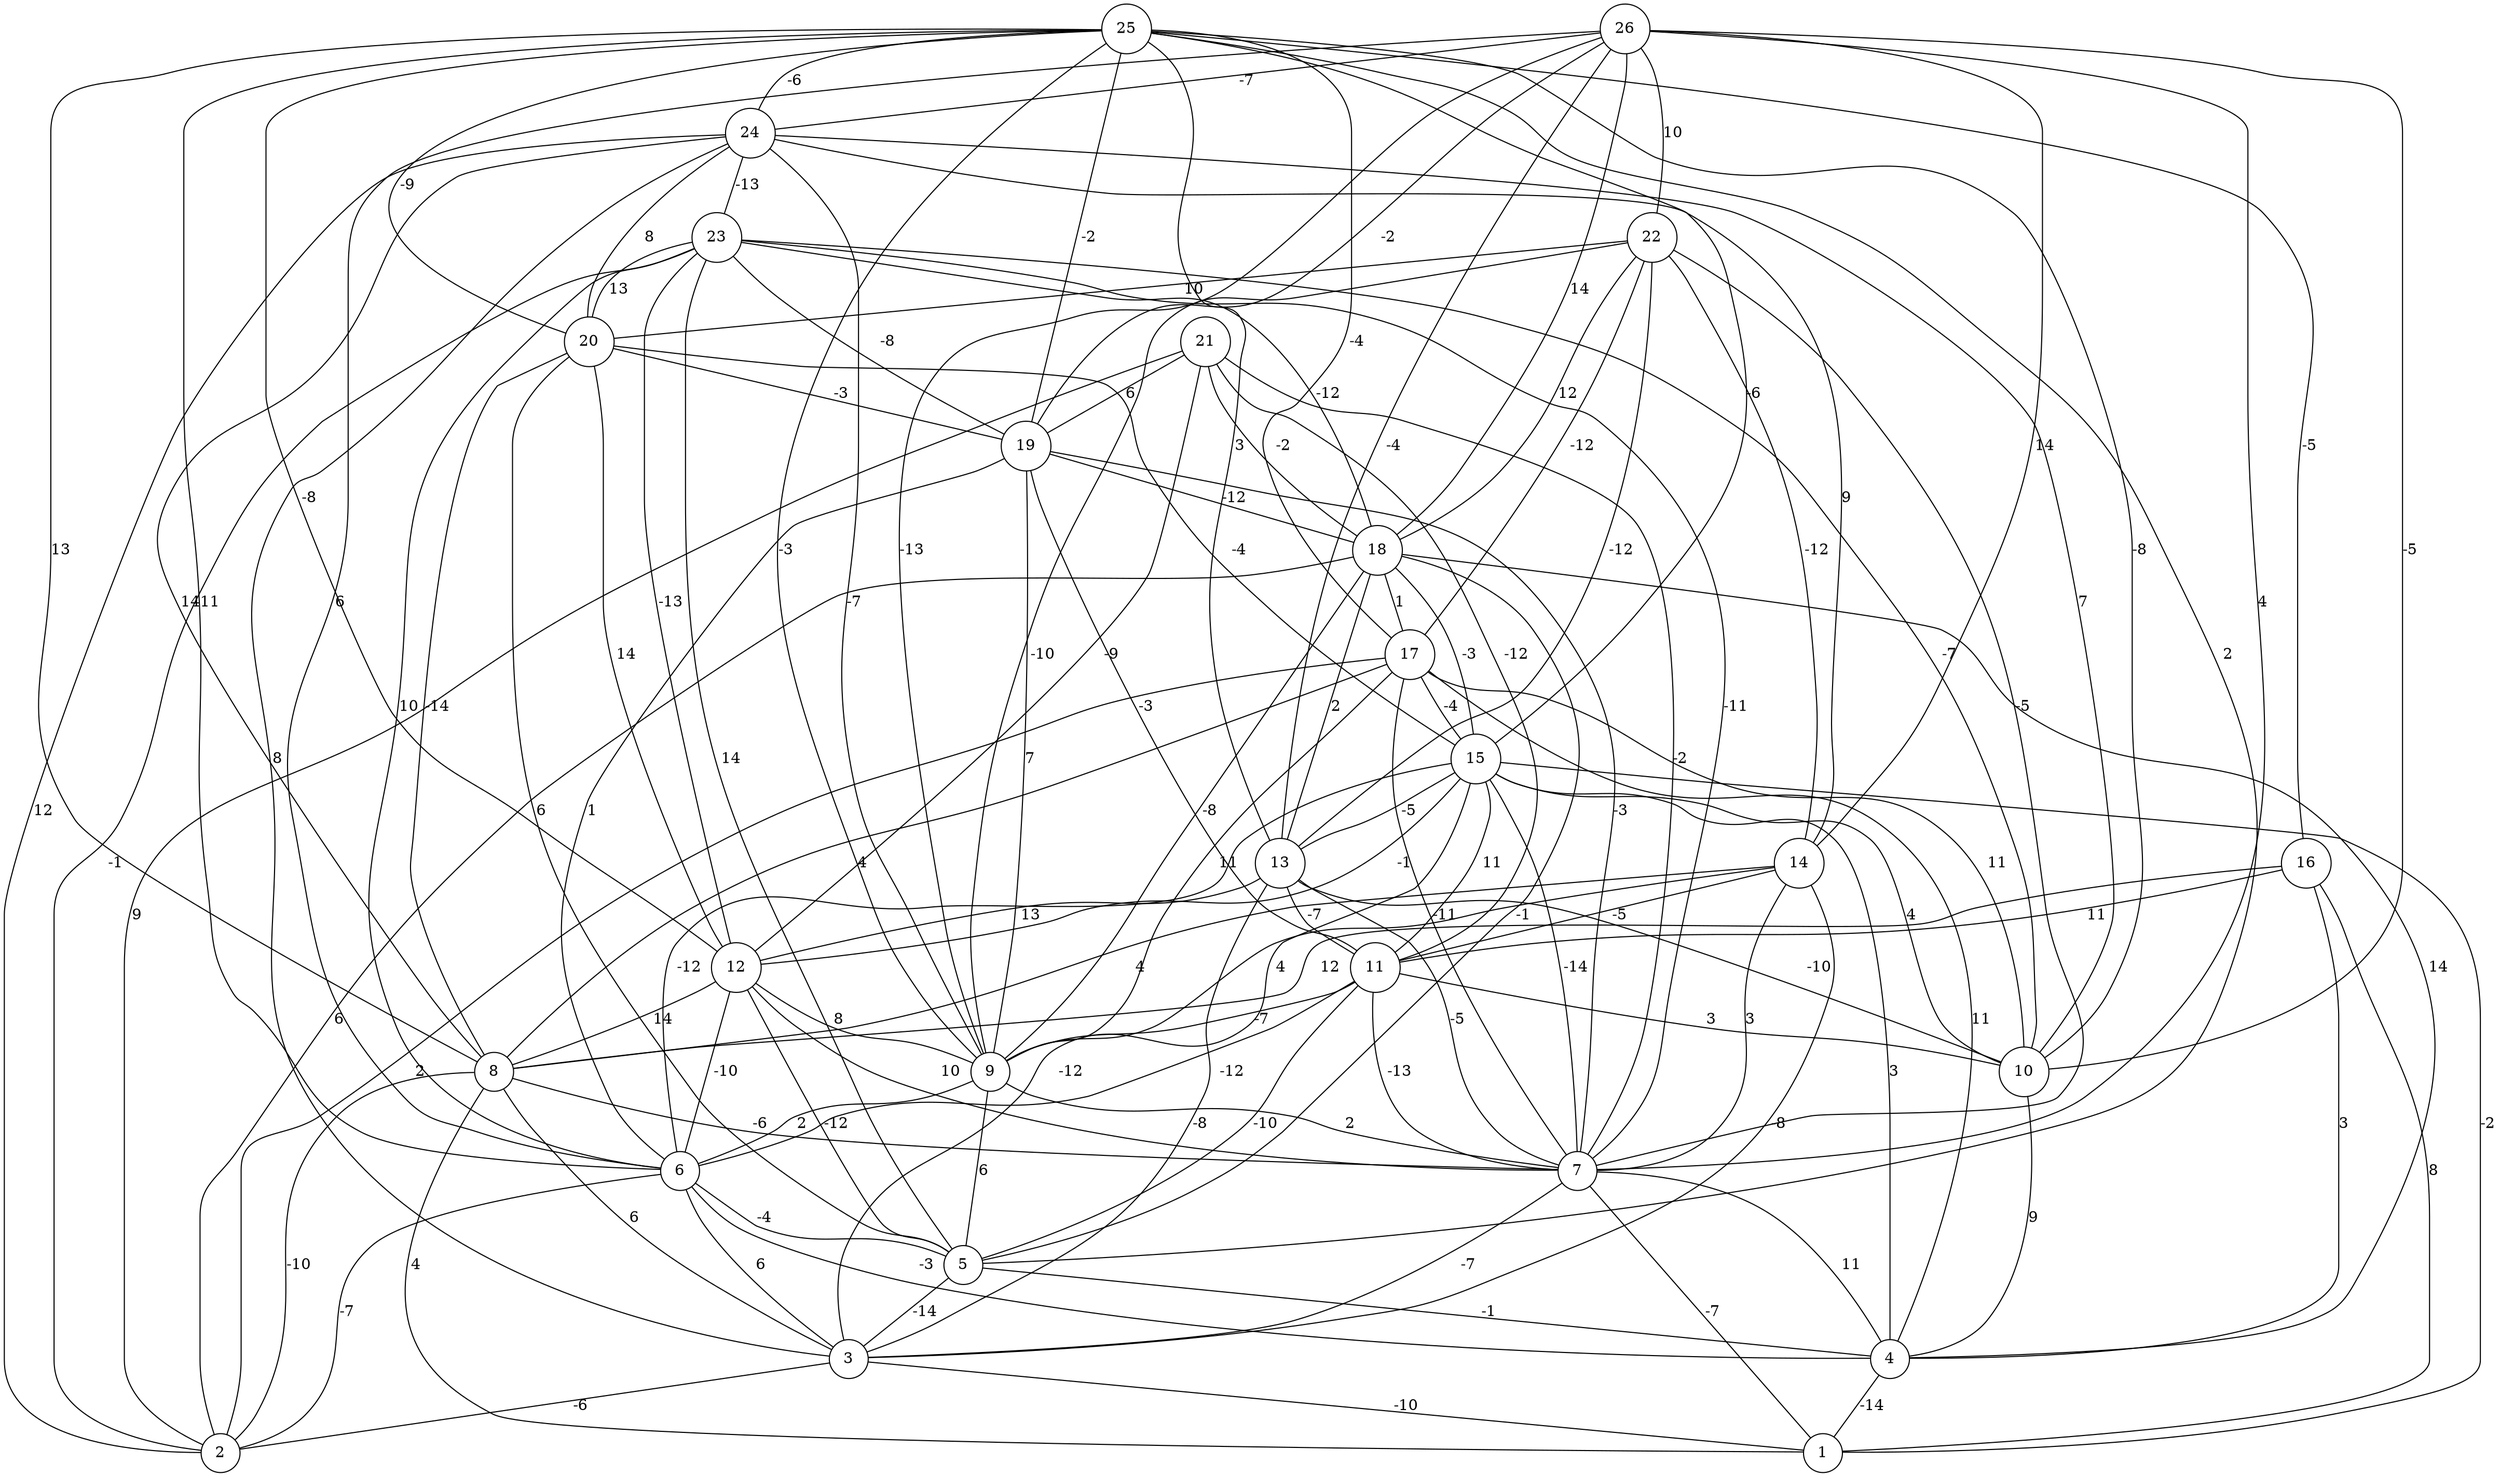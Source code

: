 graph { 
	 fontname="Helvetica,Arial,sans-serif" 
	 node [shape = circle]; 
	 26 -- 6 [label = "6"];
	 26 -- 7 [label = "4"];
	 26 -- 9 [label = "-13"];
	 26 -- 10 [label = "-5"];
	 26 -- 13 [label = "-4"];
	 26 -- 14 [label = "14"];
	 26 -- 18 [label = "14"];
	 26 -- 19 [label = "-2"];
	 26 -- 22 [label = "10"];
	 26 -- 24 [label = "-7"];
	 25 -- 5 [label = "2"];
	 25 -- 6 [label = "11"];
	 25 -- 8 [label = "13"];
	 25 -- 9 [label = "-3"];
	 25 -- 10 [label = "-8"];
	 25 -- 12 [label = "-8"];
	 25 -- 13 [label = "3"];
	 25 -- 15 [label = "-6"];
	 25 -- 16 [label = "-5"];
	 25 -- 17 [label = "-4"];
	 25 -- 19 [label = "-2"];
	 25 -- 20 [label = "-9"];
	 25 -- 24 [label = "-6"];
	 24 -- 2 [label = "12"];
	 24 -- 3 [label = "8"];
	 24 -- 8 [label = "14"];
	 24 -- 9 [label = "-7"];
	 24 -- 10 [label = "7"];
	 24 -- 14 [label = "9"];
	 24 -- 20 [label = "8"];
	 24 -- 23 [label = "-13"];
	 23 -- 2 [label = "-1"];
	 23 -- 5 [label = "14"];
	 23 -- 6 [label = "10"];
	 23 -- 7 [label = "-11"];
	 23 -- 10 [label = "-7"];
	 23 -- 12 [label = "-13"];
	 23 -- 18 [label = "-12"];
	 23 -- 19 [label = "-8"];
	 23 -- 20 [label = "13"];
	 22 -- 7 [label = "-5"];
	 22 -- 9 [label = "-10"];
	 22 -- 13 [label = "-12"];
	 22 -- 14 [label = "-12"];
	 22 -- 17 [label = "-12"];
	 22 -- 18 [label = "12"];
	 22 -- 20 [label = "10"];
	 21 -- 2 [label = "9"];
	 21 -- 7 [label = "-2"];
	 21 -- 11 [label = "-12"];
	 21 -- 12 [label = "-9"];
	 21 -- 18 [label = "-2"];
	 21 -- 19 [label = "6"];
	 20 -- 5 [label = "6"];
	 20 -- 8 [label = "-14"];
	 20 -- 12 [label = "14"];
	 20 -- 15 [label = "-4"];
	 20 -- 19 [label = "-3"];
	 19 -- 6 [label = "1"];
	 19 -- 7 [label = "-3"];
	 19 -- 9 [label = "7"];
	 19 -- 11 [label = "-3"];
	 19 -- 18 [label = "-12"];
	 18 -- 2 [label = "6"];
	 18 -- 4 [label = "14"];
	 18 -- 5 [label = "-1"];
	 18 -- 9 [label = "-8"];
	 18 -- 13 [label = "2"];
	 18 -- 15 [label = "-3"];
	 18 -- 17 [label = "1"];
	 17 -- 2 [label = "2"];
	 17 -- 4 [label = "11"];
	 17 -- 7 [label = "-11"];
	 17 -- 8 [label = "4"];
	 17 -- 9 [label = "11"];
	 17 -- 10 [label = "11"];
	 17 -- 15 [label = "-4"];
	 16 -- 1 [label = "8"];
	 16 -- 4 [label = "3"];
	 16 -- 8 [label = "12"];
	 16 -- 11 [label = "11"];
	 15 -- 1 [label = "-2"];
	 15 -- 3 [label = "-12"];
	 15 -- 4 [label = "3"];
	 15 -- 6 [label = "-12"];
	 15 -- 7 [label = "-14"];
	 15 -- 10 [label = "4"];
	 15 -- 11 [label = "11"];
	 15 -- 12 [label = "-1"];
	 15 -- 13 [label = "-5"];
	 14 -- 3 [label = "-8"];
	 14 -- 7 [label = "3"];
	 14 -- 8 [label = "4"];
	 14 -- 9 [label = "4"];
	 14 -- 11 [label = "-5"];
	 13 -- 3 [label = "-8"];
	 13 -- 7 [label = "-5"];
	 13 -- 10 [label = "-10"];
	 13 -- 11 [label = "-7"];
	 13 -- 12 [label = "13"];
	 12 -- 5 [label = "-12"];
	 12 -- 6 [label = "-10"];
	 12 -- 7 [label = "10"];
	 12 -- 8 [label = "14"];
	 12 -- 9 [label = "8"];
	 11 -- 5 [label = "-10"];
	 11 -- 6 [label = "-12"];
	 11 -- 7 [label = "-13"];
	 11 -- 9 [label = "-7"];
	 11 -- 10 [label = "3"];
	 10 -- 4 [label = "9"];
	 9 -- 5 [label = "6"];
	 9 -- 6 [label = "2"];
	 9 -- 7 [label = "2"];
	 8 -- 1 [label = "4"];
	 8 -- 2 [label = "-10"];
	 8 -- 3 [label = "6"];
	 8 -- 7 [label = "-6"];
	 7 -- 1 [label = "-7"];
	 7 -- 3 [label = "-7"];
	 7 -- 4 [label = "11"];
	 6 -- 2 [label = "-7"];
	 6 -- 3 [label = "6"];
	 6 -- 4 [label = "-3"];
	 6 -- 5 [label = "-4"];
	 5 -- 3 [label = "-14"];
	 5 -- 4 [label = "-1"];
	 4 -- 1 [label = "-14"];
	 3 -- 1 [label = "-10"];
	 3 -- 2 [label = "-6"];
	 1;
	 2;
	 3;
	 4;
	 5;
	 6;
	 7;
	 8;
	 9;
	 10;
	 11;
	 12;
	 13;
	 14;
	 15;
	 16;
	 17;
	 18;
	 19;
	 20;
	 21;
	 22;
	 23;
	 24;
	 25;
	 26;
}
